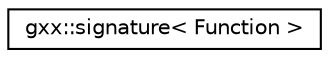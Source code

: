 digraph "Graphical Class Hierarchy"
{
  edge [fontname="Helvetica",fontsize="10",labelfontname="Helvetica",labelfontsize="10"];
  node [fontname="Helvetica",fontsize="10",shape=record];
  rankdir="LR";
  Node1 [label="gxx::signature\< Function \>",height=0.2,width=0.4,color="black", fillcolor="white", style="filled",URL="$structgxx_1_1signature.html"];
}
